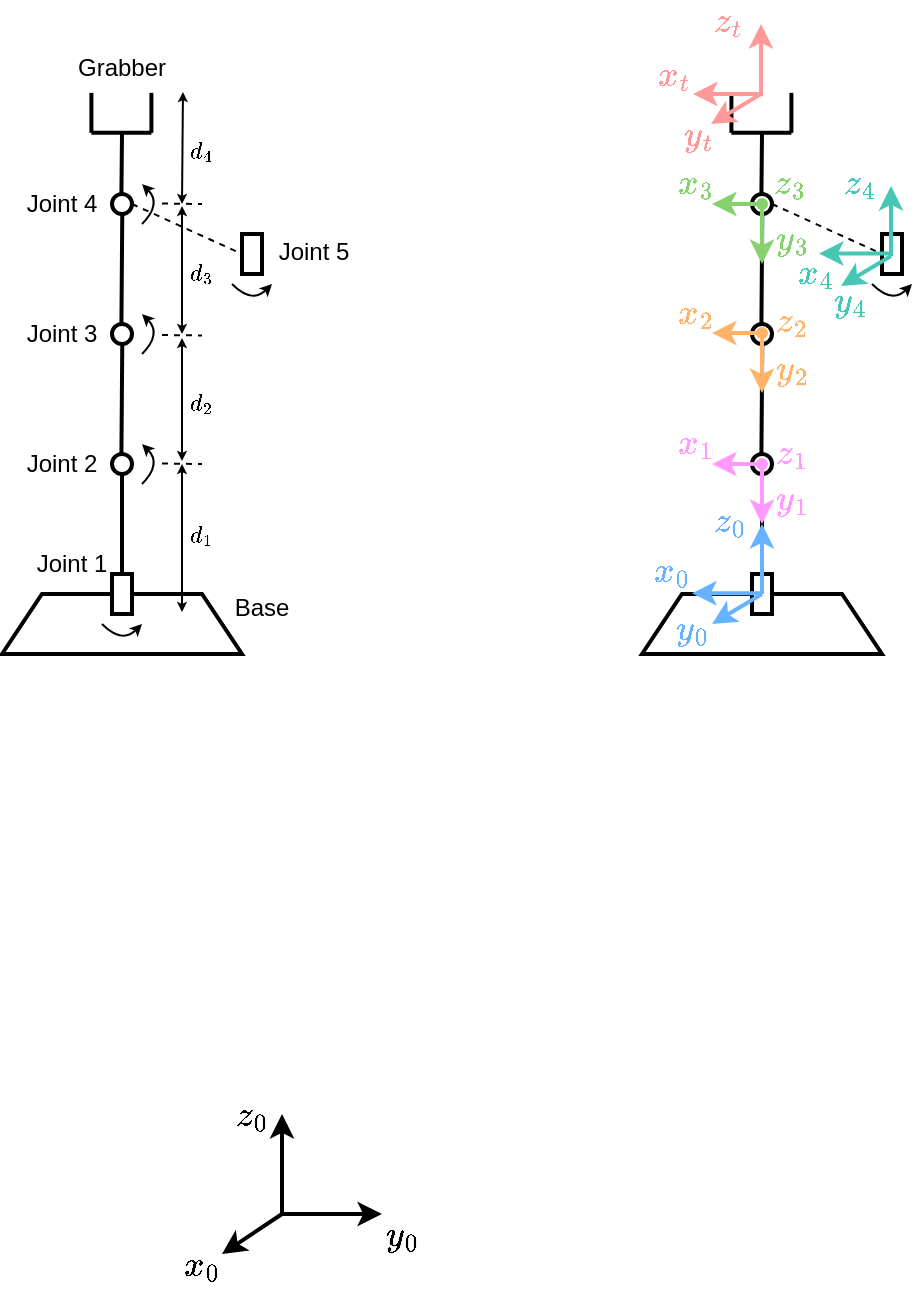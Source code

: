 <mxfile version="24.7.8">
  <diagram name="Page-1" id="JwmTE1xSkkcrd4sPPuDT">
    <mxGraphModel dx="724" dy="434" grid="1" gridSize="10" guides="1" tooltips="1" connect="1" arrows="1" fold="1" page="1" pageScale="1" pageWidth="827" pageHeight="1169" math="1" shadow="0">
      <root>
        <mxCell id="0" />
        <mxCell id="1" parent="0" />
        <mxCell id="zi572tkJZn9Ny4pqbthr-1" value="" style="shape=trapezoid;perimeter=trapezoidPerimeter;whiteSpace=wrap;html=1;fixedSize=1;strokeWidth=2;" parent="1" vertex="1">
          <mxGeometry x="180" y="440" width="120" height="30" as="geometry" />
        </mxCell>
        <mxCell id="zi572tkJZn9Ny4pqbthr-3" value="" style="endArrow=none;html=1;rounded=0;strokeWidth=2;" parent="1" source="zi572tkJZn9Ny4pqbthr-11" edge="1">
          <mxGeometry width="50" height="50" relative="1" as="geometry">
            <mxPoint x="239.58" y="435" as="sourcePoint" />
            <mxPoint x="240" y="380" as="targetPoint" />
          </mxGeometry>
        </mxCell>
        <mxCell id="zi572tkJZn9Ny4pqbthr-4" value="" style="ellipse;whiteSpace=wrap;html=1;aspect=fixed;strokeWidth=2;" parent="1" vertex="1">
          <mxGeometry x="235" y="370" width="10" height="10" as="geometry" />
        </mxCell>
        <mxCell id="zi572tkJZn9Ny4pqbthr-5" value="" style="ellipse;whiteSpace=wrap;html=1;aspect=fixed;strokeWidth=2;" parent="1" vertex="1">
          <mxGeometry x="235" y="305" width="10" height="10" as="geometry" />
        </mxCell>
        <mxCell id="zi572tkJZn9Ny4pqbthr-6" value="" style="endArrow=none;html=1;rounded=0;strokeWidth=2;" parent="1" edge="1">
          <mxGeometry width="50" height="50" relative="1" as="geometry">
            <mxPoint x="239.71" y="370" as="sourcePoint" />
            <mxPoint x="240.13" y="315" as="targetPoint" />
          </mxGeometry>
        </mxCell>
        <mxCell id="zi572tkJZn9Ny4pqbthr-8" value="" style="endArrow=none;html=1;rounded=0;strokeWidth=2;" parent="1" edge="1">
          <mxGeometry width="50" height="50" relative="1" as="geometry">
            <mxPoint x="239.71" y="305" as="sourcePoint" />
            <mxPoint x="240.13" y="250" as="targetPoint" />
          </mxGeometry>
        </mxCell>
        <mxCell id="zi572tkJZn9Ny4pqbthr-12" value="" style="endArrow=none;html=1;rounded=0;strokeWidth=2;" parent="1" target="zi572tkJZn9Ny4pqbthr-11" edge="1">
          <mxGeometry width="50" height="50" relative="1" as="geometry">
            <mxPoint x="239.58" y="435" as="sourcePoint" />
            <mxPoint x="240" y="380" as="targetPoint" />
          </mxGeometry>
        </mxCell>
        <mxCell id="zi572tkJZn9Ny4pqbthr-11" value="" style="rounded=0;whiteSpace=wrap;html=1;strokeWidth=2;" parent="1" vertex="1">
          <mxGeometry x="235" y="430" width="10" height="20" as="geometry" />
        </mxCell>
        <mxCell id="zi572tkJZn9Ny4pqbthr-14" value="" style="ellipse;whiteSpace=wrap;html=1;aspect=fixed;strokeWidth=2;" parent="1" vertex="1">
          <mxGeometry x="235" y="240" width="10" height="10" as="geometry" />
        </mxCell>
        <mxCell id="zi572tkJZn9Ny4pqbthr-15" value="" style="rounded=0;whiteSpace=wrap;html=1;strokeWidth=2;" parent="1" vertex="1">
          <mxGeometry x="300" y="260" width="10" height="20" as="geometry" />
        </mxCell>
        <mxCell id="zi572tkJZn9Ny4pqbthr-19" value="" style="endArrow=none;html=1;rounded=0;strokeWidth=2;" parent="1" edge="1">
          <mxGeometry width="50" height="50" relative="1" as="geometry">
            <mxPoint x="239.71" y="240" as="sourcePoint" />
            <mxPoint x="240" y="210" as="targetPoint" />
          </mxGeometry>
        </mxCell>
        <mxCell id="zi572tkJZn9Ny4pqbthr-27" value="" style="endArrow=none;html=1;rounded=0;strokeWidth=2;" parent="1" edge="1">
          <mxGeometry width="50" height="50" relative="1" as="geometry">
            <mxPoint x="224.71" y="209.43" as="sourcePoint" />
            <mxPoint x="224.71" y="189.43" as="targetPoint" />
          </mxGeometry>
        </mxCell>
        <mxCell id="zi572tkJZn9Ny4pqbthr-28" value="" style="endArrow=none;html=1;rounded=0;strokeWidth=2;" parent="1" edge="1">
          <mxGeometry width="50" height="50" relative="1" as="geometry">
            <mxPoint x="254.71" y="209.43" as="sourcePoint" />
            <mxPoint x="254.71" y="189.43" as="targetPoint" />
          </mxGeometry>
        </mxCell>
        <mxCell id="zi572tkJZn9Ny4pqbthr-29" value="" style="endArrow=none;html=1;rounded=0;strokeWidth=2;" parent="1" edge="1">
          <mxGeometry width="50" height="50" relative="1" as="geometry">
            <mxPoint x="224.71" y="209.43" as="sourcePoint" />
            <mxPoint x="254.71" y="209.43" as="targetPoint" />
          </mxGeometry>
        </mxCell>
        <mxCell id="zi572tkJZn9Ny4pqbthr-51" value="" style="curved=1;endArrow=classic;html=1;rounded=0;endSize=3;" parent="1" edge="1">
          <mxGeometry width="50" height="50" relative="1" as="geometry">
            <mxPoint x="250" y="320" as="sourcePoint" />
            <mxPoint x="250" y="300" as="targetPoint" />
            <Array as="points">
              <mxPoint x="260" y="310" />
            </Array>
          </mxGeometry>
        </mxCell>
        <mxCell id="zi572tkJZn9Ny4pqbthr-52" value="" style="curved=1;endArrow=classic;html=1;rounded=0;endSize=3;" parent="1" edge="1">
          <mxGeometry width="50" height="50" relative="1" as="geometry">
            <mxPoint x="250" y="385" as="sourcePoint" />
            <mxPoint x="250" y="365" as="targetPoint" />
            <Array as="points">
              <mxPoint x="260" y="375" />
            </Array>
          </mxGeometry>
        </mxCell>
        <mxCell id="zi572tkJZn9Ny4pqbthr-53" value="" style="curved=1;endArrow=classic;html=1;rounded=0;endSize=3;" parent="1" edge="1">
          <mxGeometry width="50" height="50" relative="1" as="geometry">
            <mxPoint x="230" y="455" as="sourcePoint" />
            <mxPoint x="250" y="455" as="targetPoint" />
            <Array as="points">
              <mxPoint x="240" y="465" />
            </Array>
          </mxGeometry>
        </mxCell>
        <mxCell id="zi572tkJZn9Ny4pqbthr-54" value="" style="curved=1;endArrow=classic;html=1;rounded=0;endSize=3;" parent="1" edge="1">
          <mxGeometry width="50" height="50" relative="1" as="geometry">
            <mxPoint x="250" y="255" as="sourcePoint" />
            <mxPoint x="250" y="235" as="targetPoint" />
            <Array as="points">
              <mxPoint x="260" y="245" />
            </Array>
          </mxGeometry>
        </mxCell>
        <mxCell id="zi572tkJZn9Ny4pqbthr-56" value="" style="endArrow=none;dashed=1;html=1;rounded=0;exitX=1;exitY=0.5;exitDx=0;exitDy=0;entryX=0;entryY=0.5;entryDx=0;entryDy=0;" parent="1" source="zi572tkJZn9Ny4pqbthr-14" target="zi572tkJZn9Ny4pqbthr-15" edge="1">
          <mxGeometry width="50" height="50" relative="1" as="geometry">
            <mxPoint x="360" y="270" as="sourcePoint" />
            <mxPoint x="410" y="220" as="targetPoint" />
          </mxGeometry>
        </mxCell>
        <mxCell id="zi572tkJZn9Ny4pqbthr-58" value="" style="curved=1;endArrow=classic;html=1;rounded=0;endSize=3;" parent="1" edge="1">
          <mxGeometry width="50" height="50" relative="1" as="geometry">
            <mxPoint x="295" y="285" as="sourcePoint" />
            <mxPoint x="315" y="285" as="targetPoint" />
            <Array as="points">
              <mxPoint x="305" y="295" />
            </Array>
          </mxGeometry>
        </mxCell>
        <mxCell id="zi572tkJZn9Ny4pqbthr-60" value="" style="shape=trapezoid;perimeter=trapezoidPerimeter;whiteSpace=wrap;html=1;fixedSize=1;strokeWidth=2;" parent="1" vertex="1">
          <mxGeometry x="500" y="440" width="120" height="30" as="geometry" />
        </mxCell>
        <mxCell id="zi572tkJZn9Ny4pqbthr-61" value="" style="endArrow=none;html=1;rounded=0;strokeWidth=2;" parent="1" source="zi572tkJZn9Ny4pqbthr-67" edge="1">
          <mxGeometry width="50" height="50" relative="1" as="geometry">
            <mxPoint x="559.58" y="435" as="sourcePoint" />
            <mxPoint x="560" y="380" as="targetPoint" />
          </mxGeometry>
        </mxCell>
        <mxCell id="zi572tkJZn9Ny4pqbthr-62" value="" style="ellipse;whiteSpace=wrap;html=1;aspect=fixed;strokeWidth=2;" parent="1" vertex="1">
          <mxGeometry x="555" y="370" width="10" height="10" as="geometry" />
        </mxCell>
        <mxCell id="zi572tkJZn9Ny4pqbthr-63" value="" style="ellipse;whiteSpace=wrap;html=1;aspect=fixed;strokeWidth=2;" parent="1" vertex="1">
          <mxGeometry x="555" y="305" width="10" height="10" as="geometry" />
        </mxCell>
        <mxCell id="zi572tkJZn9Ny4pqbthr-64" value="" style="endArrow=none;html=1;rounded=0;strokeWidth=2;" parent="1" edge="1">
          <mxGeometry width="50" height="50" relative="1" as="geometry">
            <mxPoint x="559.71" y="370" as="sourcePoint" />
            <mxPoint x="560.13" y="315" as="targetPoint" />
          </mxGeometry>
        </mxCell>
        <mxCell id="zi572tkJZn9Ny4pqbthr-65" value="" style="endArrow=none;html=1;rounded=0;strokeWidth=2;" parent="1" edge="1">
          <mxGeometry width="50" height="50" relative="1" as="geometry">
            <mxPoint x="559.71" y="305" as="sourcePoint" />
            <mxPoint x="560.13" y="250" as="targetPoint" />
          </mxGeometry>
        </mxCell>
        <mxCell id="zi572tkJZn9Ny4pqbthr-66" value="" style="endArrow=none;html=1;rounded=0;strokeWidth=2;" parent="1" target="zi572tkJZn9Ny4pqbthr-67" edge="1">
          <mxGeometry width="50" height="50" relative="1" as="geometry">
            <mxPoint x="559.58" y="435" as="sourcePoint" />
            <mxPoint x="560" y="380" as="targetPoint" />
          </mxGeometry>
        </mxCell>
        <mxCell id="zi572tkJZn9Ny4pqbthr-67" value="" style="rounded=0;whiteSpace=wrap;html=1;strokeWidth=2;" parent="1" vertex="1">
          <mxGeometry x="555" y="430" width="10" height="20" as="geometry" />
        </mxCell>
        <mxCell id="zi572tkJZn9Ny4pqbthr-68" value="" style="ellipse;whiteSpace=wrap;html=1;aspect=fixed;strokeWidth=2;" parent="1" vertex="1">
          <mxGeometry x="555" y="240" width="10" height="10" as="geometry" />
        </mxCell>
        <mxCell id="zi572tkJZn9Ny4pqbthr-69" value="" style="rounded=0;whiteSpace=wrap;html=1;strokeWidth=2;" parent="1" vertex="1">
          <mxGeometry x="620" y="260" width="10" height="20" as="geometry" />
        </mxCell>
        <mxCell id="zi572tkJZn9Ny4pqbthr-70" value="" style="endArrow=none;html=1;rounded=0;strokeWidth=2;" parent="1" edge="1">
          <mxGeometry width="50" height="50" relative="1" as="geometry">
            <mxPoint x="559.71" y="240" as="sourcePoint" />
            <mxPoint x="560" y="210" as="targetPoint" />
          </mxGeometry>
        </mxCell>
        <mxCell id="zi572tkJZn9Ny4pqbthr-71" value="" style="endArrow=none;html=1;rounded=0;strokeWidth=2;" parent="1" edge="1">
          <mxGeometry width="50" height="50" relative="1" as="geometry">
            <mxPoint x="544.71" y="209.43" as="sourcePoint" />
            <mxPoint x="544.71" y="189.43" as="targetPoint" />
          </mxGeometry>
        </mxCell>
        <mxCell id="zi572tkJZn9Ny4pqbthr-72" value="" style="endArrow=none;html=1;rounded=0;strokeWidth=2;" parent="1" edge="1">
          <mxGeometry width="50" height="50" relative="1" as="geometry">
            <mxPoint x="574.71" y="209.43" as="sourcePoint" />
            <mxPoint x="574.71" y="189.43" as="targetPoint" />
          </mxGeometry>
        </mxCell>
        <mxCell id="zi572tkJZn9Ny4pqbthr-73" value="" style="endArrow=none;html=1;rounded=0;strokeWidth=2;" parent="1" edge="1">
          <mxGeometry width="50" height="50" relative="1" as="geometry">
            <mxPoint x="544.71" y="209.43" as="sourcePoint" />
            <mxPoint x="574.71" y="209.43" as="targetPoint" />
          </mxGeometry>
        </mxCell>
        <mxCell id="zi572tkJZn9Ny4pqbthr-78" value="" style="endArrow=none;dashed=1;html=1;rounded=0;exitX=1;exitY=0.5;exitDx=0;exitDy=0;entryX=0;entryY=0.5;entryDx=0;entryDy=0;" parent="1" source="zi572tkJZn9Ny4pqbthr-68" target="zi572tkJZn9Ny4pqbthr-69" edge="1">
          <mxGeometry width="50" height="50" relative="1" as="geometry">
            <mxPoint x="680" y="270" as="sourcePoint" />
            <mxPoint x="730" y="220" as="targetPoint" />
          </mxGeometry>
        </mxCell>
        <mxCell id="zi572tkJZn9Ny4pqbthr-79" value="" style="curved=1;endArrow=classic;html=1;rounded=0;endSize=3;" parent="1" edge="1">
          <mxGeometry width="50" height="50" relative="1" as="geometry">
            <mxPoint x="615" y="285" as="sourcePoint" />
            <mxPoint x="635" y="285" as="targetPoint" />
            <Array as="points">
              <mxPoint x="625" y="295" />
            </Array>
          </mxGeometry>
        </mxCell>
        <mxCell id="qfu9qTp_i4ZTBwS7Xsid-1" value="" style="endArrow=classic;html=1;rounded=0;endFill=1;strokeWidth=2;" edge="1" parent="1">
          <mxGeometry width="50" height="50" relative="1" as="geometry">
            <mxPoint x="320" y="750" as="sourcePoint" />
            <mxPoint x="320" y="700" as="targetPoint" />
          </mxGeometry>
        </mxCell>
        <mxCell id="qfu9qTp_i4ZTBwS7Xsid-2" value="" style="endArrow=none;html=1;rounded=0;startArrow=classic;startFill=1;strokeWidth=2;" edge="1" parent="1">
          <mxGeometry width="50" height="50" relative="1" as="geometry">
            <mxPoint x="290" y="770" as="sourcePoint" />
            <mxPoint x="320" y="750" as="targetPoint" />
          </mxGeometry>
        </mxCell>
        <mxCell id="qfu9qTp_i4ZTBwS7Xsid-3" value="" style="endArrow=classic;html=1;rounded=0;endFill=1;strokeWidth=2;" edge="1" parent="1">
          <mxGeometry width="50" height="50" relative="1" as="geometry">
            <mxPoint x="320" y="750" as="sourcePoint" />
            <mxPoint x="370" y="750" as="targetPoint" />
          </mxGeometry>
        </mxCell>
        <mxCell id="qfu9qTp_i4ZTBwS7Xsid-5" value="$$x_0$$" style="text;html=1;align=center;verticalAlign=middle;whiteSpace=wrap;rounded=0;fontSize=15;" vertex="1" parent="1">
          <mxGeometry x="250" y="760" width="60" height="30" as="geometry" />
        </mxCell>
        <mxCell id="qfu9qTp_i4ZTBwS7Xsid-6" value="$$y_0$$" style="text;html=1;align=center;verticalAlign=middle;whiteSpace=wrap;rounded=0;fontSize=15;" vertex="1" parent="1">
          <mxGeometry x="330" y="740" width="100" height="40" as="geometry" />
        </mxCell>
        <mxCell id="qfu9qTp_i4ZTBwS7Xsid-7" value="$$z_0$$" style="text;html=1;align=center;verticalAlign=middle;whiteSpace=wrap;rounded=0;fontSize=15;" vertex="1" parent="1">
          <mxGeometry x="255" y="680" width="100" height="40" as="geometry" />
        </mxCell>
        <mxCell id="qfu9qTp_i4ZTBwS7Xsid-38" value="" style="endArrow=classic;html=1;rounded=0;endFill=1;strokeWidth=2;fontColor=#66B2FF;labelBackgroundColor=#66B2FF;strokeColor=#66B2FF;" edge="1" parent="1">
          <mxGeometry width="50" height="50" relative="1" as="geometry">
            <mxPoint x="560" y="440" as="sourcePoint" />
            <mxPoint x="560" y="405" as="targetPoint" />
          </mxGeometry>
        </mxCell>
        <mxCell id="qfu9qTp_i4ZTBwS7Xsid-39" value="" style="endArrow=none;html=1;rounded=0;startArrow=classic;startFill=1;strokeWidth=2;fontColor=#66B2FF;labelBackgroundColor=#66B2FF;strokeColor=#66B2FF;" edge="1" parent="1">
          <mxGeometry width="50" height="50" relative="1" as="geometry">
            <mxPoint x="535" y="455" as="sourcePoint" />
            <mxPoint x="560" y="440" as="targetPoint" />
          </mxGeometry>
        </mxCell>
        <mxCell id="qfu9qTp_i4ZTBwS7Xsid-40" value="" style="endArrow=classic;html=1;rounded=0;endFill=1;strokeWidth=2;fontColor=#66B2FF;labelBackgroundColor=#66B2FF;strokeColor=#66B2FF;" edge="1" parent="1">
          <mxGeometry width="50" height="50" relative="1" as="geometry">
            <mxPoint x="560" y="439.67" as="sourcePoint" />
            <mxPoint x="525" y="439.67" as="targetPoint" />
          </mxGeometry>
        </mxCell>
        <mxCell id="qfu9qTp_i4ZTBwS7Xsid-41" value="$$x_0$$" style="text;html=1;align=center;verticalAlign=middle;whiteSpace=wrap;rounded=0;fontSize=15;fontColor=#66B2FF;" vertex="1" parent="1">
          <mxGeometry x="503" y="416" width="25" height="24" as="geometry" />
        </mxCell>
        <mxCell id="qfu9qTp_i4ZTBwS7Xsid-42" value="$$y_0$$" style="text;html=1;align=center;verticalAlign=middle;whiteSpace=wrap;rounded=0;fontSize=15;fontColor=#66B2FF;" vertex="1" parent="1">
          <mxGeometry x="515" y="450" width="20" height="14" as="geometry" />
        </mxCell>
        <mxCell id="qfu9qTp_i4ZTBwS7Xsid-43" value="$$z_0$$" style="text;html=1;align=center;verticalAlign=middle;whiteSpace=wrap;rounded=0;fontSize=15;fontColor=#66B2FF;" vertex="1" parent="1">
          <mxGeometry x="529" y="395" width="30" height="15" as="geometry" />
        </mxCell>
        <mxCell id="qfu9qTp_i4ZTBwS7Xsid-55" value="" style="endArrow=classic;html=1;rounded=0;endFill=1;strokeWidth=2;fontColor=#66B2FF;labelBackgroundColor=#66B2FF;strokeColor=#FF99FF;" edge="1" parent="1">
          <mxGeometry width="50" height="50" relative="1" as="geometry">
            <mxPoint x="560" y="375" as="sourcePoint" />
            <mxPoint x="535" y="375" as="targetPoint" />
          </mxGeometry>
        </mxCell>
        <mxCell id="qfu9qTp_i4ZTBwS7Xsid-57" value="" style="endArrow=classic;html=1;rounded=0;endFill=1;strokeWidth=2;fontColor=#66B2FF;labelBackgroundColor=#66B2FF;strokeColor=#FF99FF;" edge="1" parent="1">
          <mxGeometry width="50" height="50" relative="1" as="geometry">
            <mxPoint x="560" y="374" as="sourcePoint" />
            <mxPoint x="560" y="405" as="targetPoint" />
          </mxGeometry>
        </mxCell>
        <mxCell id="qfu9qTp_i4ZTBwS7Xsid-58" value="$$x_1$$" style="text;html=1;align=center;verticalAlign=middle;whiteSpace=wrap;rounded=0;fontSize=15;fontColor=#FF99FF;" vertex="1" parent="1">
          <mxGeometry x="515" y="352" width="25" height="24" as="geometry" />
        </mxCell>
        <mxCell id="qfu9qTp_i4ZTBwS7Xsid-59" value="$$y_1$$" style="text;html=1;align=center;verticalAlign=middle;whiteSpace=wrap;rounded=0;fontSize=15;fontColor=#FF99FF;" vertex="1" parent="1">
          <mxGeometry x="565" y="385" width="20" height="14" as="geometry" />
        </mxCell>
        <mxCell id="qfu9qTp_i4ZTBwS7Xsid-60" value="$$z_1$$" style="text;html=1;align=center;verticalAlign=middle;whiteSpace=wrap;rounded=0;fontSize=15;fontColor=#FF99FF;" vertex="1" parent="1">
          <mxGeometry x="560" y="361" width="30" height="15" as="geometry" />
        </mxCell>
        <mxCell id="qfu9qTp_i4ZTBwS7Xsid-61" value="" style="shape=waypoint;sketch=0;fillStyle=solid;size=6;pointerEvents=1;points=[];fillColor=none;resizable=0;rotatable=0;perimeter=centerPerimeter;snapToPoint=1;strokeColor=#FF99FF;" vertex="1" parent="1">
          <mxGeometry x="550" y="365" width="20" height="20" as="geometry" />
        </mxCell>
        <mxCell id="qfu9qTp_i4ZTBwS7Xsid-73" value="Base" style="text;html=1;align=center;verticalAlign=middle;whiteSpace=wrap;rounded=0;" vertex="1" parent="1">
          <mxGeometry x="280" y="432" width="60" height="30" as="geometry" />
        </mxCell>
        <mxCell id="qfu9qTp_i4ZTBwS7Xsid-74" value="Joint 1" style="text;html=1;align=center;verticalAlign=middle;whiteSpace=wrap;rounded=0;" vertex="1" parent="1">
          <mxGeometry x="185" y="410" width="60" height="30" as="geometry" />
        </mxCell>
        <mxCell id="qfu9qTp_i4ZTBwS7Xsid-83" value="" style="endArrow=classic;html=1;rounded=0;endFill=1;strokeWidth=2;fontColor=#66B2FF;labelBackgroundColor=#66B2FF;strokeColor=#FFB366;" edge="1" parent="1">
          <mxGeometry width="50" height="50" relative="1" as="geometry">
            <mxPoint x="560" y="309.5" as="sourcePoint" />
            <mxPoint x="535" y="309.5" as="targetPoint" />
          </mxGeometry>
        </mxCell>
        <mxCell id="qfu9qTp_i4ZTBwS7Xsid-84" value="" style="endArrow=classic;html=1;rounded=0;endFill=1;strokeWidth=2;fontColor=#66B2FF;labelBackgroundColor=#66B2FF;strokeColor=#FFB366;" edge="1" parent="1">
          <mxGeometry width="50" height="50" relative="1" as="geometry">
            <mxPoint x="560" y="308.5" as="sourcePoint" />
            <mxPoint x="560" y="339.5" as="targetPoint" />
          </mxGeometry>
        </mxCell>
        <mxCell id="qfu9qTp_i4ZTBwS7Xsid-85" value="$$x_2$$" style="text;html=1;align=center;verticalAlign=middle;whiteSpace=wrap;rounded=0;fontSize=15;fontColor=#FFB366;" vertex="1" parent="1">
          <mxGeometry x="515" y="286.5" width="25" height="24" as="geometry" />
        </mxCell>
        <mxCell id="qfu9qTp_i4ZTBwS7Xsid-86" value="$$y_2$$" style="text;html=1;align=center;verticalAlign=middle;whiteSpace=wrap;rounded=0;fontSize=15;fontColor=#FFB366;" vertex="1" parent="1">
          <mxGeometry x="565" y="319.5" width="20" height="14" as="geometry" />
        </mxCell>
        <mxCell id="qfu9qTp_i4ZTBwS7Xsid-87" value="$$z_2$$" style="text;html=1;align=center;verticalAlign=middle;whiteSpace=wrap;rounded=0;fontSize=15;fontColor=#FFB366;" vertex="1" parent="1">
          <mxGeometry x="560" y="295.5" width="30" height="15" as="geometry" />
        </mxCell>
        <mxCell id="qfu9qTp_i4ZTBwS7Xsid-88" value="" style="shape=waypoint;sketch=0;fillStyle=solid;size=6;pointerEvents=1;points=[];fillColor=none;resizable=0;rotatable=0;perimeter=centerPerimeter;snapToPoint=1;strokeColor=#FFB366;" vertex="1" parent="1">
          <mxGeometry x="550" y="299.5" width="20" height="20" as="geometry" />
        </mxCell>
        <mxCell id="qfu9qTp_i4ZTBwS7Xsid-89" value="" style="endArrow=classic;html=1;rounded=0;endFill=1;strokeWidth=2;fontColor=#66B2FF;labelBackgroundColor=#66B2FF;strokeColor=#84D16D;" edge="1" parent="1">
          <mxGeometry width="50" height="50" relative="1" as="geometry">
            <mxPoint x="560" y="245" as="sourcePoint" />
            <mxPoint x="535" y="245" as="targetPoint" />
          </mxGeometry>
        </mxCell>
        <mxCell id="qfu9qTp_i4ZTBwS7Xsid-90" value="" style="endArrow=classic;html=1;rounded=0;endFill=1;strokeWidth=2;fontColor=#66B2FF;labelBackgroundColor=#66B2FF;strokeColor=#84D16D;" edge="1" parent="1">
          <mxGeometry width="50" height="50" relative="1" as="geometry">
            <mxPoint x="560" y="244" as="sourcePoint" />
            <mxPoint x="560" y="275" as="targetPoint" />
          </mxGeometry>
        </mxCell>
        <mxCell id="qfu9qTp_i4ZTBwS7Xsid-91" value="$$x_3$$" style="text;html=1;align=center;verticalAlign=middle;whiteSpace=wrap;rounded=0;fontSize=15;fontColor=#84D16D;" vertex="1" parent="1">
          <mxGeometry x="515" y="222" width="25" height="24" as="geometry" />
        </mxCell>
        <mxCell id="qfu9qTp_i4ZTBwS7Xsid-92" value="$$y_3$$" style="text;html=1;align=center;verticalAlign=middle;whiteSpace=wrap;rounded=0;fontSize=15;fontColor=#84D16D;" vertex="1" parent="1">
          <mxGeometry x="565" y="255" width="20" height="14" as="geometry" />
        </mxCell>
        <mxCell id="qfu9qTp_i4ZTBwS7Xsid-93" value="$$z_3$$" style="text;html=1;align=center;verticalAlign=middle;whiteSpace=wrap;rounded=0;fontSize=15;fontColor=#84D16D;" vertex="1" parent="1">
          <mxGeometry x="559" y="226.5" width="30" height="15" as="geometry" />
        </mxCell>
        <mxCell id="qfu9qTp_i4ZTBwS7Xsid-94" value="" style="shape=waypoint;sketch=0;fillStyle=solid;size=6;pointerEvents=1;points=[];fillColor=none;resizable=0;rotatable=0;perimeter=centerPerimeter;snapToPoint=1;strokeColor=#84D16D;" vertex="1" parent="1">
          <mxGeometry x="550" y="235" width="20" height="20" as="geometry" />
        </mxCell>
        <mxCell id="qfu9qTp_i4ZTBwS7Xsid-104" value="" style="endArrow=classic;html=1;rounded=0;endFill=1;strokeWidth=2;fontColor=#66B2FF;labelBackgroundColor=#66B2FF;strokeColor=#46C7B6;" edge="1" parent="1">
          <mxGeometry width="50" height="50" relative="1" as="geometry">
            <mxPoint x="624.5" y="271" as="sourcePoint" />
            <mxPoint x="624.5" y="236" as="targetPoint" />
          </mxGeometry>
        </mxCell>
        <mxCell id="qfu9qTp_i4ZTBwS7Xsid-105" value="" style="endArrow=none;html=1;rounded=0;startArrow=classic;startFill=1;strokeWidth=2;fontColor=#66B2FF;labelBackgroundColor=#66B2FF;strokeColor=#46C7B6;" edge="1" parent="1">
          <mxGeometry width="50" height="50" relative="1" as="geometry">
            <mxPoint x="599.5" y="286" as="sourcePoint" />
            <mxPoint x="624.5" y="271" as="targetPoint" />
          </mxGeometry>
        </mxCell>
        <mxCell id="qfu9qTp_i4ZTBwS7Xsid-106" value="" style="endArrow=classic;html=1;rounded=0;endFill=1;strokeWidth=2;fontColor=#66B2FF;labelBackgroundColor=#66B2FF;strokeColor=#46C7B6;" edge="1" parent="1">
          <mxGeometry width="50" height="50" relative="1" as="geometry">
            <mxPoint x="623.5" y="269.76" as="sourcePoint" />
            <mxPoint x="588.5" y="269.76" as="targetPoint" />
          </mxGeometry>
        </mxCell>
        <mxCell id="qfu9qTp_i4ZTBwS7Xsid-107" value="$$x_4$$" style="text;html=1;align=center;verticalAlign=middle;whiteSpace=wrap;rounded=0;fontSize=15;fontColor=#46C7B6;" vertex="1" parent="1">
          <mxGeometry x="575" y="267" width="25" height="24" as="geometry" />
        </mxCell>
        <mxCell id="qfu9qTp_i4ZTBwS7Xsid-108" value="$$y_4$$" style="text;html=1;align=center;verticalAlign=middle;whiteSpace=wrap;rounded=0;fontSize=15;fontColor=#46C7B6;" vertex="1" parent="1">
          <mxGeometry x="593.5" y="285.5" width="20" height="14" as="geometry" />
        </mxCell>
        <mxCell id="qfu9qTp_i4ZTBwS7Xsid-109" value="$$z_4$$" style="text;html=1;align=center;verticalAlign=middle;whiteSpace=wrap;rounded=0;fontSize=15;fontColor=#46C7B6;" vertex="1" parent="1">
          <mxGeometry x="593.5" y="226" width="30" height="15" as="geometry" />
        </mxCell>
        <mxCell id="qfu9qTp_i4ZTBwS7Xsid-110" value="" style="endArrow=classic;html=1;rounded=0;endFill=1;strokeWidth=2;fontColor=#66B2FF;labelBackgroundColor=#66B2FF;strokeColor=#FF9999;" edge="1" parent="1">
          <mxGeometry width="50" height="50" relative="1" as="geometry">
            <mxPoint x="559.5" y="190" as="sourcePoint" />
            <mxPoint x="559.5" y="155" as="targetPoint" />
          </mxGeometry>
        </mxCell>
        <mxCell id="qfu9qTp_i4ZTBwS7Xsid-111" value="" style="endArrow=none;html=1;rounded=0;startArrow=classic;startFill=1;strokeWidth=2;fontColor=#66B2FF;labelBackgroundColor=#66B2FF;strokeColor=#FF9999;" edge="1" parent="1">
          <mxGeometry width="50" height="50" relative="1" as="geometry">
            <mxPoint x="534.5" y="205" as="sourcePoint" />
            <mxPoint x="559.5" y="190" as="targetPoint" />
          </mxGeometry>
        </mxCell>
        <mxCell id="qfu9qTp_i4ZTBwS7Xsid-112" value="" style="endArrow=classic;html=1;rounded=0;endFill=1;strokeWidth=2;fontColor=#66B2FF;labelBackgroundColor=#66B2FF;strokeColor=#FF9999;" edge="1" parent="1">
          <mxGeometry width="50" height="50" relative="1" as="geometry">
            <mxPoint x="560.5" y="190" as="sourcePoint" />
            <mxPoint x="525.5" y="190" as="targetPoint" />
          </mxGeometry>
        </mxCell>
        <mxCell id="qfu9qTp_i4ZTBwS7Xsid-113" value="$$z_t$$" style="text;html=1;align=center;verticalAlign=middle;whiteSpace=wrap;rounded=0;fontSize=15;fontColor=#FF9999;" vertex="1" parent="1">
          <mxGeometry x="528" y="145" width="30" height="15" as="geometry" />
        </mxCell>
        <mxCell id="qfu9qTp_i4ZTBwS7Xsid-114" value="$$y_t$$" style="text;html=1;align=center;verticalAlign=middle;whiteSpace=wrap;rounded=0;fontSize=15;fontColor=#FF9999;" vertex="1" parent="1">
          <mxGeometry x="517.5" y="203" width="20" height="14" as="geometry" />
        </mxCell>
        <mxCell id="qfu9qTp_i4ZTBwS7Xsid-115" value="$$x_t$$" style="text;html=1;align=center;verticalAlign=middle;whiteSpace=wrap;rounded=0;fontSize=15;fontColor=#FF9999;" vertex="1" parent="1">
          <mxGeometry x="504" y="168" width="25" height="24" as="geometry" />
        </mxCell>
        <mxCell id="qfu9qTp_i4ZTBwS7Xsid-116" value="Joint 2" style="text;html=1;align=center;verticalAlign=middle;whiteSpace=wrap;rounded=0;" vertex="1" parent="1">
          <mxGeometry x="180" y="360" width="60" height="30" as="geometry" />
        </mxCell>
        <mxCell id="qfu9qTp_i4ZTBwS7Xsid-117" value="Joint 3" style="text;html=1;align=center;verticalAlign=middle;whiteSpace=wrap;rounded=0;" vertex="1" parent="1">
          <mxGeometry x="180" y="294.5" width="60" height="30" as="geometry" />
        </mxCell>
        <mxCell id="qfu9qTp_i4ZTBwS7Xsid-118" value="Joint 4" style="text;html=1;align=center;verticalAlign=middle;whiteSpace=wrap;rounded=0;" vertex="1" parent="1">
          <mxGeometry x="180" y="230" width="60" height="30" as="geometry" />
        </mxCell>
        <mxCell id="qfu9qTp_i4ZTBwS7Xsid-119" value="Joint 5" style="text;html=1;align=center;verticalAlign=middle;whiteSpace=wrap;rounded=0;" vertex="1" parent="1">
          <mxGeometry x="306" y="254" width="60" height="30" as="geometry" />
        </mxCell>
        <mxCell id="qfu9qTp_i4ZTBwS7Xsid-121" value="Grabber" style="text;html=1;align=center;verticalAlign=middle;whiteSpace=wrap;rounded=0;" vertex="1" parent="1">
          <mxGeometry x="210" y="162" width="60" height="30" as="geometry" />
        </mxCell>
        <mxCell id="qfu9qTp_i4ZTBwS7Xsid-122" value="" style="endArrow=none;dashed=1;html=1;rounded=0;" edge="1" parent="1">
          <mxGeometry width="50" height="50" relative="1" as="geometry">
            <mxPoint x="260" y="244.76" as="sourcePoint" />
            <mxPoint x="280" y="245" as="targetPoint" />
          </mxGeometry>
        </mxCell>
        <mxCell id="qfu9qTp_i4ZTBwS7Xsid-123" value="" style="endArrow=none;dashed=1;html=1;rounded=0;" edge="1" parent="1">
          <mxGeometry width="50" height="50" relative="1" as="geometry">
            <mxPoint x="260" y="310.5" as="sourcePoint" />
            <mxPoint x="280" y="310.74" as="targetPoint" />
          </mxGeometry>
        </mxCell>
        <mxCell id="qfu9qTp_i4ZTBwS7Xsid-124" value="" style="endArrow=none;dashed=1;html=1;rounded=0;" edge="1" parent="1">
          <mxGeometry width="50" height="50" relative="1" as="geometry">
            <mxPoint x="260" y="374.76" as="sourcePoint" />
            <mxPoint x="280" y="375" as="targetPoint" />
          </mxGeometry>
        </mxCell>
        <mxCell id="qfu9qTp_i4ZTBwS7Xsid-127" value="" style="endArrow=classic;startArrow=classic;html=1;rounded=0;endSize=2;startSize=2;" edge="1" parent="1">
          <mxGeometry width="50" height="50" relative="1" as="geometry">
            <mxPoint x="270" y="449" as="sourcePoint" />
            <mxPoint x="270" y="375" as="targetPoint" />
          </mxGeometry>
        </mxCell>
        <mxCell id="qfu9qTp_i4ZTBwS7Xsid-128" value="" style="endArrow=classic;startArrow=classic;html=1;rounded=0;endSize=2;startSize=2;" edge="1" parent="1">
          <mxGeometry width="50" height="50" relative="1" as="geometry">
            <mxPoint x="270" y="373.5" as="sourcePoint" />
            <mxPoint x="270" y="312" as="targetPoint" />
          </mxGeometry>
        </mxCell>
        <mxCell id="qfu9qTp_i4ZTBwS7Xsid-129" value="" style="endArrow=classic;startArrow=classic;html=1;rounded=0;endSize=2;startSize=2;" edge="1" parent="1">
          <mxGeometry width="50" height="50" relative="1" as="geometry">
            <mxPoint x="270" y="310" as="sourcePoint" />
            <mxPoint x="270" y="246" as="targetPoint" />
          </mxGeometry>
        </mxCell>
        <mxCell id="qfu9qTp_i4ZTBwS7Xsid-130" value="" style="endArrow=classic;startArrow=classic;html=1;rounded=0;endSize=2;startSize=2;" edge="1" parent="1">
          <mxGeometry width="50" height="50" relative="1" as="geometry">
            <mxPoint x="270" y="245" as="sourcePoint" />
            <mxPoint x="270.48" y="189" as="targetPoint" />
          </mxGeometry>
        </mxCell>
        <mxCell id="qfu9qTp_i4ZTBwS7Xsid-132" value="$$d_1$$" style="text;html=1;align=center;verticalAlign=middle;whiteSpace=wrap;rounded=0;fontSize=10;" vertex="1" parent="1">
          <mxGeometry x="250" y="395" width="60" height="31" as="geometry" />
        </mxCell>
        <mxCell id="qfu9qTp_i4ZTBwS7Xsid-135" value="$$d_2$$" style="text;html=1;align=center;verticalAlign=middle;whiteSpace=wrap;rounded=0;fontSize=10;" vertex="1" parent="1">
          <mxGeometry x="250" y="329" width="60" height="31" as="geometry" />
        </mxCell>
        <mxCell id="qfu9qTp_i4ZTBwS7Xsid-136" value="$$d_3$$" style="text;html=1;align=center;verticalAlign=middle;whiteSpace=wrap;rounded=0;fontSize=10;" vertex="1" parent="1">
          <mxGeometry x="250" y="264.5" width="60" height="31" as="geometry" />
        </mxCell>
        <mxCell id="qfu9qTp_i4ZTBwS7Xsid-137" value="$$d_4$$" style="text;html=1;align=center;verticalAlign=middle;whiteSpace=wrap;rounded=0;fontSize=10;" vertex="1" parent="1">
          <mxGeometry x="250" y="203" width="60" height="31" as="geometry" />
        </mxCell>
      </root>
    </mxGraphModel>
  </diagram>
</mxfile>
